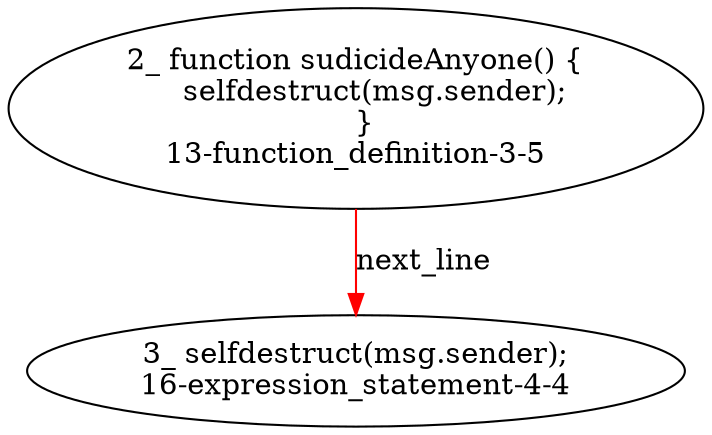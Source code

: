 digraph  {
13 [code="function sudicideAnyone() {\n    selfdestruct(msg.sender);\n  }", label="2_ function sudicideAnyone() {\n    selfdestruct(msg.sender);\n  }\n13-function_definition-3-5", method="sudicideAnyone()", type_label=function_definition];
16 [code="selfdestruct(msg.sender);", label="3_ selfdestruct(msg.sender);\n16-expression_statement-4-4", method="sudicideAnyone()", type_label=expression_statement];
13 -> 16  [color=red, controlflow_type=next_line, edge_type=CFG_edge, key=0, label=next_line];
}
